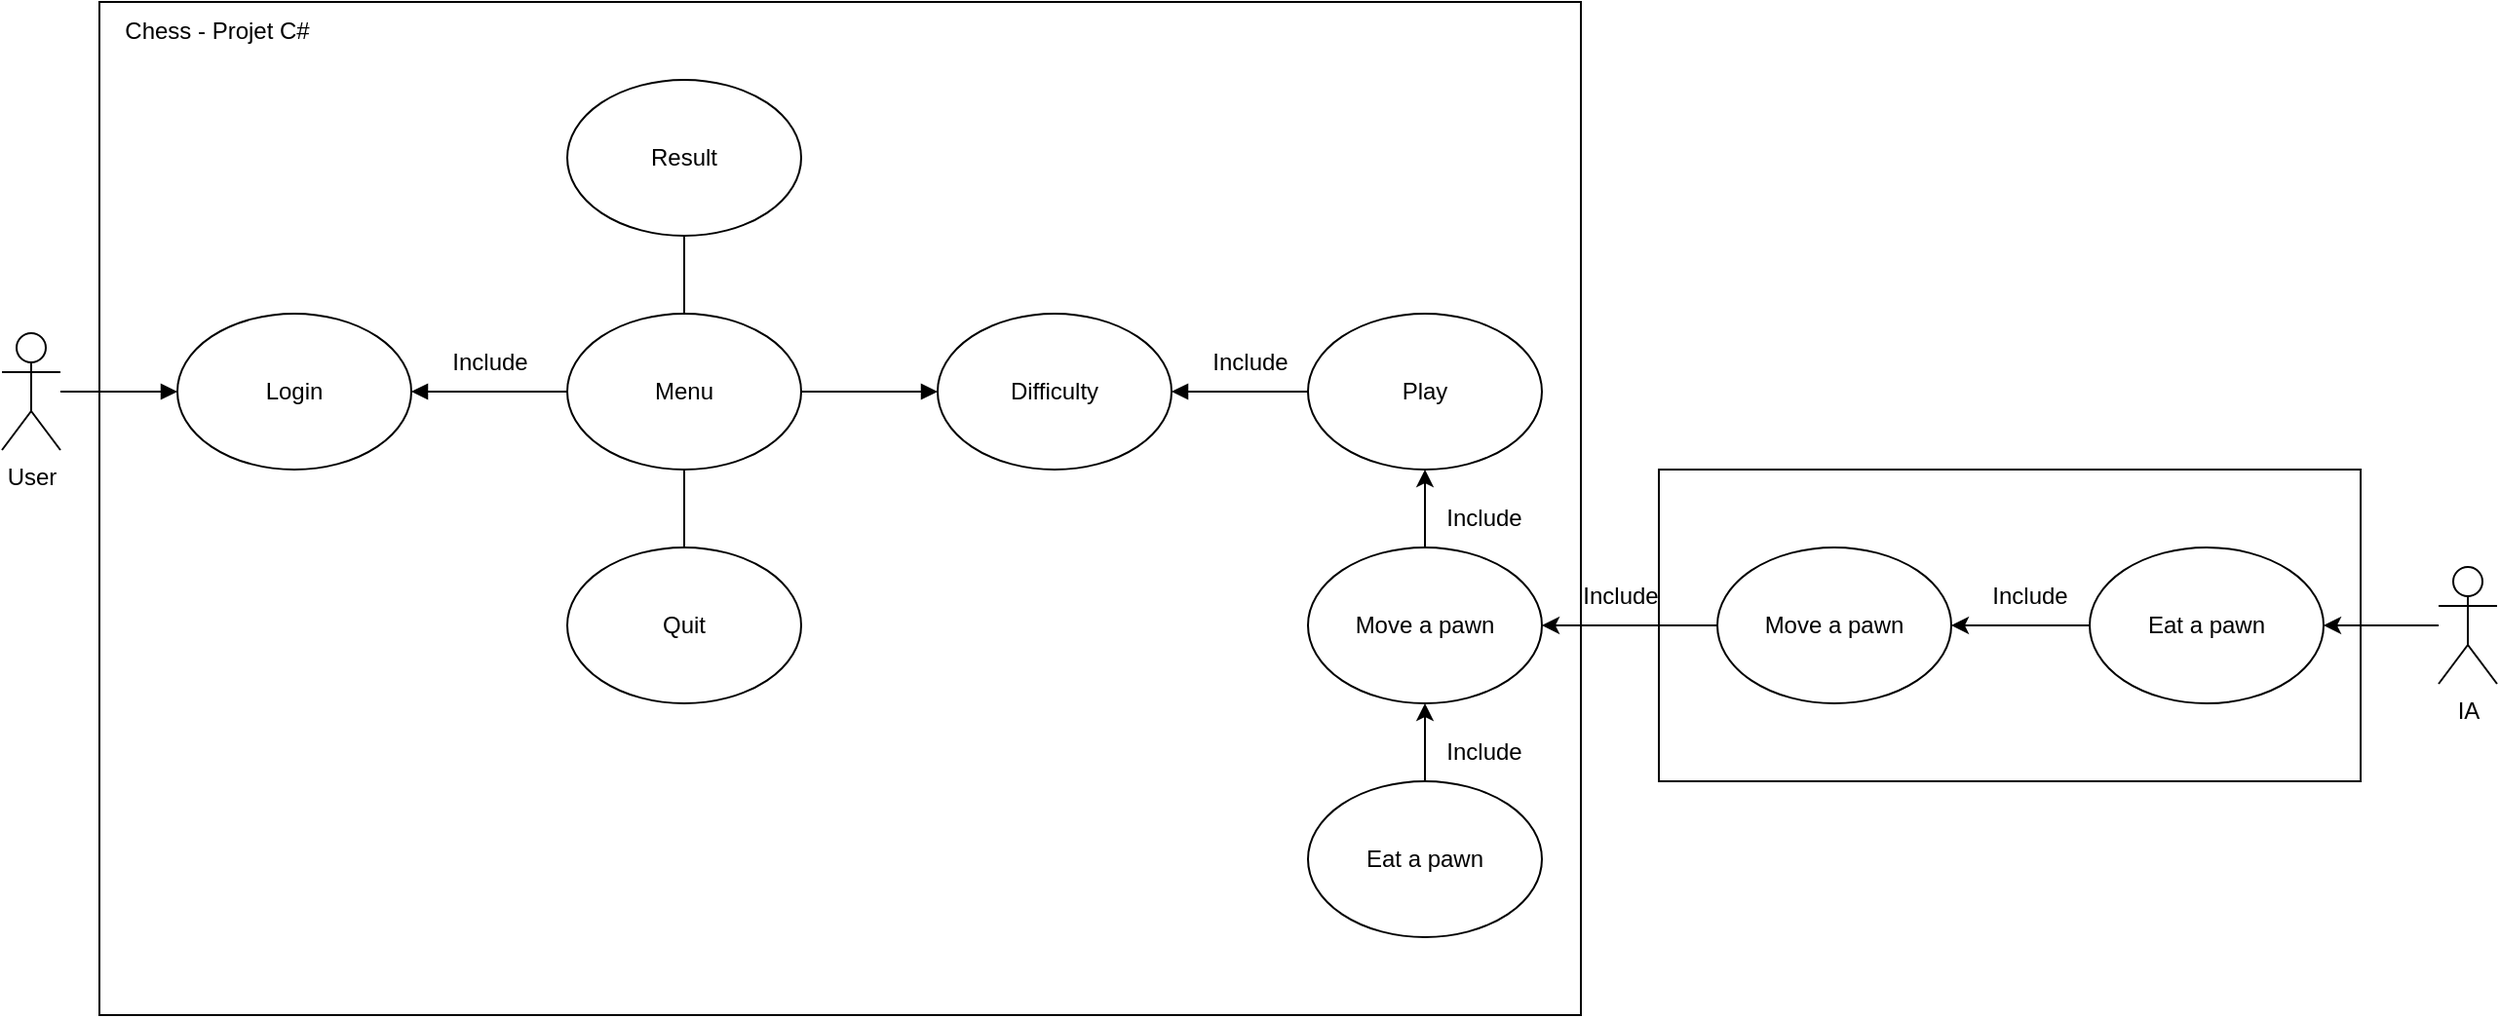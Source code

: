 <mxfile version="20.3.0" type="device"><diagram id="2cjsr1L7NgXO2NWgIAJk" name="Page-1"><mxGraphModel dx="1422" dy="875" grid="1" gridSize="10" guides="1" tooltips="1" connect="1" arrows="1" fold="1" page="1" pageScale="1" pageWidth="827" pageHeight="1169" math="0" shadow="0"><root><mxCell id="0"/><mxCell id="1" parent="0"/><mxCell id="vvSb5dUs8P68CyPUkBZt-1" value="" style="rounded=0;whiteSpace=wrap;html=1;" vertex="1" parent="1"><mxGeometry x="960" y="440" width="360" height="160" as="geometry"/></mxCell><mxCell id="znJQ7qrJtKN4a2XGMxJr-24" value="" style="rounded=0;whiteSpace=wrap;html=1;" parent="1" vertex="1"><mxGeometry x="160" y="200" width="760" height="520" as="geometry"/></mxCell><mxCell id="znJQ7qrJtKN4a2XGMxJr-23" value="" style="edgeStyle=orthogonalEdgeStyle;rounded=0;orthogonalLoop=1;jettySize=auto;html=1;endArrow=block;endFill=1;" parent="1" source="znJQ7qrJtKN4a2XGMxJr-1" target="znJQ7qrJtKN4a2XGMxJr-5" edge="1"><mxGeometry relative="1" as="geometry"/></mxCell><mxCell id="znJQ7qrJtKN4a2XGMxJr-1" value="User" style="shape=umlActor;verticalLabelPosition=bottom;verticalAlign=top;html=1;outlineConnect=0;" parent="1" vertex="1"><mxGeometry x="110" y="370" width="30" height="60" as="geometry"/></mxCell><mxCell id="znJQ7qrJtKN4a2XGMxJr-4" value="Play" style="ellipse;whiteSpace=wrap;html=1;" parent="1" vertex="1"><mxGeometry x="780" y="360" width="120" height="80" as="geometry"/></mxCell><mxCell id="znJQ7qrJtKN4a2XGMxJr-15" value="" style="edgeStyle=orthogonalEdgeStyle;rounded=0;orthogonalLoop=1;jettySize=auto;html=1;endArrow=none;endFill=0;startArrow=block;startFill=1;" parent="1" source="znJQ7qrJtKN4a2XGMxJr-5" target="znJQ7qrJtKN4a2XGMxJr-14" edge="1"><mxGeometry relative="1" as="geometry"/></mxCell><mxCell id="znJQ7qrJtKN4a2XGMxJr-5" value="Login" style="ellipse;whiteSpace=wrap;html=1;" parent="1" vertex="1"><mxGeometry x="200" y="360" width="120" height="80" as="geometry"/></mxCell><mxCell id="znJQ7qrJtKN4a2XGMxJr-8" value="Quit" style="ellipse;whiteSpace=wrap;html=1;" parent="1" vertex="1"><mxGeometry x="400" y="480" width="120" height="80" as="geometry"/></mxCell><mxCell id="znJQ7qrJtKN4a2XGMxJr-26" value="" style="edgeStyle=orthogonalEdgeStyle;rounded=0;orthogonalLoop=1;jettySize=auto;html=1;startArrow=block;startFill=1;endArrow=none;endFill=0;" parent="1" source="znJQ7qrJtKN4a2XGMxJr-9" target="znJQ7qrJtKN4a2XGMxJr-4" edge="1"><mxGeometry relative="1" as="geometry"/></mxCell><mxCell id="znJQ7qrJtKN4a2XGMxJr-9" value="Difficulty" style="ellipse;whiteSpace=wrap;html=1;" parent="1" vertex="1"><mxGeometry x="590" y="360" width="120" height="80" as="geometry"/></mxCell><mxCell id="znJQ7qrJtKN4a2XGMxJr-12" value="Result" style="ellipse;whiteSpace=wrap;html=1;" parent="1" vertex="1"><mxGeometry x="400" y="240" width="120" height="80" as="geometry"/></mxCell><mxCell id="znJQ7qrJtKN4a2XGMxJr-16" value="" style="edgeStyle=orthogonalEdgeStyle;rounded=0;orthogonalLoop=1;jettySize=auto;html=1;endArrow=none;endFill=0;" parent="1" source="znJQ7qrJtKN4a2XGMxJr-14" target="znJQ7qrJtKN4a2XGMxJr-12" edge="1"><mxGeometry relative="1" as="geometry"/></mxCell><mxCell id="znJQ7qrJtKN4a2XGMxJr-17" value="" style="edgeStyle=orthogonalEdgeStyle;rounded=0;orthogonalLoop=1;jettySize=auto;html=1;endArrow=none;endFill=0;" parent="1" source="znJQ7qrJtKN4a2XGMxJr-14" target="znJQ7qrJtKN4a2XGMxJr-8" edge="1"><mxGeometry relative="1" as="geometry"/></mxCell><mxCell id="znJQ7qrJtKN4a2XGMxJr-25" value="" style="edgeStyle=orthogonalEdgeStyle;rounded=0;orthogonalLoop=1;jettySize=auto;html=1;startArrow=none;startFill=0;endArrow=block;endFill=1;" parent="1" source="znJQ7qrJtKN4a2XGMxJr-14" target="znJQ7qrJtKN4a2XGMxJr-9" edge="1"><mxGeometry relative="1" as="geometry"/></mxCell><mxCell id="znJQ7qrJtKN4a2XGMxJr-14" value="Menu" style="ellipse;whiteSpace=wrap;html=1;" parent="1" vertex="1"><mxGeometry x="400" y="360" width="120" height="80" as="geometry"/></mxCell><mxCell id="znJQ7qrJtKN4a2XGMxJr-20" value="Include" style="text;html=1;align=center;verticalAlign=middle;resizable=0;points=[];autosize=1;strokeColor=none;fillColor=none;" parent="1" vertex="1"><mxGeometry x="330" y="370" width="60" height="30" as="geometry"/></mxCell><mxCell id="znJQ7qrJtKN4a2XGMxJr-22" value="Include" style="text;html=1;align=center;verticalAlign=middle;resizable=0;points=[];autosize=1;strokeColor=none;fillColor=none;" parent="1" vertex="1"><mxGeometry x="720" y="370" width="60" height="30" as="geometry"/></mxCell><mxCell id="znJQ7qrJtKN4a2XGMxJr-28" value="Chess - Projet C#" style="text;html=1;align=center;verticalAlign=middle;resizable=0;points=[];autosize=1;strokeColor=none;fillColor=none;" parent="1" vertex="1"><mxGeometry x="160" y="200" width="120" height="30" as="geometry"/></mxCell><mxCell id="vvSb5dUs8P68CyPUkBZt-4" value="" style="edgeStyle=orthogonalEdgeStyle;rounded=0;orthogonalLoop=1;jettySize=auto;html=1;" edge="1" parent="1" source="znJQ7qrJtKN4a2XGMxJr-29" target="vvSb5dUs8P68CyPUkBZt-3"><mxGeometry relative="1" as="geometry"/></mxCell><mxCell id="znJQ7qrJtKN4a2XGMxJr-29" value="Eat a pawn" style="ellipse;whiteSpace=wrap;html=1;" parent="1" vertex="1"><mxGeometry x="1181" y="480" width="120" height="80" as="geometry"/></mxCell><mxCell id="vvSb5dUs8P68CyPUkBZt-22" value="" style="edgeStyle=orthogonalEdgeStyle;rounded=0;orthogonalLoop=1;jettySize=auto;html=1;startArrow=none;startFill=0;endArrow=classic;endFill=1;" edge="1" parent="1" source="vvSb5dUs8P68CyPUkBZt-2" target="znJQ7qrJtKN4a2XGMxJr-29"><mxGeometry relative="1" as="geometry"/></mxCell><mxCell id="vvSb5dUs8P68CyPUkBZt-2" value="IA" style="shape=umlActor;verticalLabelPosition=bottom;verticalAlign=top;html=1;outlineConnect=0;" vertex="1" parent="1"><mxGeometry x="1360" y="490" width="30" height="60" as="geometry"/></mxCell><mxCell id="vvSb5dUs8P68CyPUkBZt-3" value="Move a pawn" style="ellipse;whiteSpace=wrap;html=1;" vertex="1" parent="1"><mxGeometry x="990" y="480" width="120" height="80" as="geometry"/></mxCell><mxCell id="vvSb5dUs8P68CyPUkBZt-5" value="Include" style="text;html=1;align=center;verticalAlign=middle;resizable=0;points=[];autosize=1;strokeColor=none;fillColor=none;" vertex="1" parent="1"><mxGeometry x="1120" y="490" width="60" height="30" as="geometry"/></mxCell><mxCell id="vvSb5dUs8P68CyPUkBZt-9" value="Eat a pawn" style="ellipse;whiteSpace=wrap;html=1;" vertex="1" parent="1"><mxGeometry x="780" y="600" width="120" height="80" as="geometry"/></mxCell><mxCell id="vvSb5dUs8P68CyPUkBZt-11" value="Include" style="text;html=1;align=center;verticalAlign=middle;resizable=0;points=[];autosize=1;strokeColor=none;fillColor=none;" vertex="1" parent="1"><mxGeometry x="840" y="450" width="60" height="30" as="geometry"/></mxCell><mxCell id="vvSb5dUs8P68CyPUkBZt-14" value="" style="edgeStyle=orthogonalEdgeStyle;rounded=0;orthogonalLoop=1;jettySize=auto;html=1;startArrow=none;startFill=0;endArrow=classic;endFill=1;" edge="1" parent="1" source="vvSb5dUs8P68CyPUkBZt-13" target="znJQ7qrJtKN4a2XGMxJr-4"><mxGeometry relative="1" as="geometry"/></mxCell><mxCell id="vvSb5dUs8P68CyPUkBZt-16" value="" style="edgeStyle=orthogonalEdgeStyle;rounded=0;orthogonalLoop=1;jettySize=auto;html=1;startArrow=classic;startFill=1;endArrow=none;endFill=0;" edge="1" parent="1" source="vvSb5dUs8P68CyPUkBZt-13" target="vvSb5dUs8P68CyPUkBZt-9"><mxGeometry relative="1" as="geometry"/></mxCell><mxCell id="vvSb5dUs8P68CyPUkBZt-18" value="" style="edgeStyle=orthogonalEdgeStyle;rounded=0;orthogonalLoop=1;jettySize=auto;html=1;startArrow=classic;startFill=1;endArrow=none;endFill=0;" edge="1" parent="1" source="vvSb5dUs8P68CyPUkBZt-13" target="vvSb5dUs8P68CyPUkBZt-3"><mxGeometry relative="1" as="geometry"/></mxCell><mxCell id="vvSb5dUs8P68CyPUkBZt-13" value="Move a pawn" style="ellipse;whiteSpace=wrap;html=1;" vertex="1" parent="1"><mxGeometry x="780" y="480" width="120" height="80" as="geometry"/></mxCell><mxCell id="vvSb5dUs8P68CyPUkBZt-17" value="Include" style="text;html=1;align=center;verticalAlign=middle;resizable=0;points=[];autosize=1;strokeColor=none;fillColor=none;" vertex="1" parent="1"><mxGeometry x="840" y="570" width="60" height="30" as="geometry"/></mxCell><mxCell id="vvSb5dUs8P68CyPUkBZt-23" value="Include" style="text;html=1;align=center;verticalAlign=middle;resizable=0;points=[];autosize=1;strokeColor=none;fillColor=none;" vertex="1" parent="1"><mxGeometry x="910" y="490" width="60" height="30" as="geometry"/></mxCell></root></mxGraphModel></diagram></mxfile>